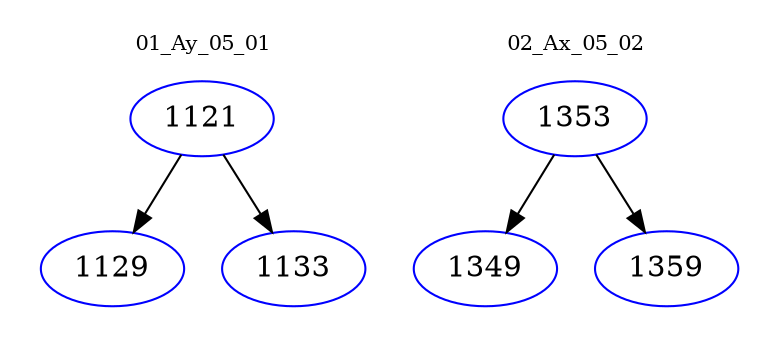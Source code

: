 digraph{
subgraph cluster_0 {
color = white
label = "01_Ay_05_01";
fontsize=10;
T0_1121 [label="1121", color="blue"]
T0_1121 -> T0_1129 [color="black"]
T0_1129 [label="1129", color="blue"]
T0_1121 -> T0_1133 [color="black"]
T0_1133 [label="1133", color="blue"]
}
subgraph cluster_1 {
color = white
label = "02_Ax_05_02";
fontsize=10;
T1_1353 [label="1353", color="blue"]
T1_1353 -> T1_1349 [color="black"]
T1_1349 [label="1349", color="blue"]
T1_1353 -> T1_1359 [color="black"]
T1_1359 [label="1359", color="blue"]
}
}
